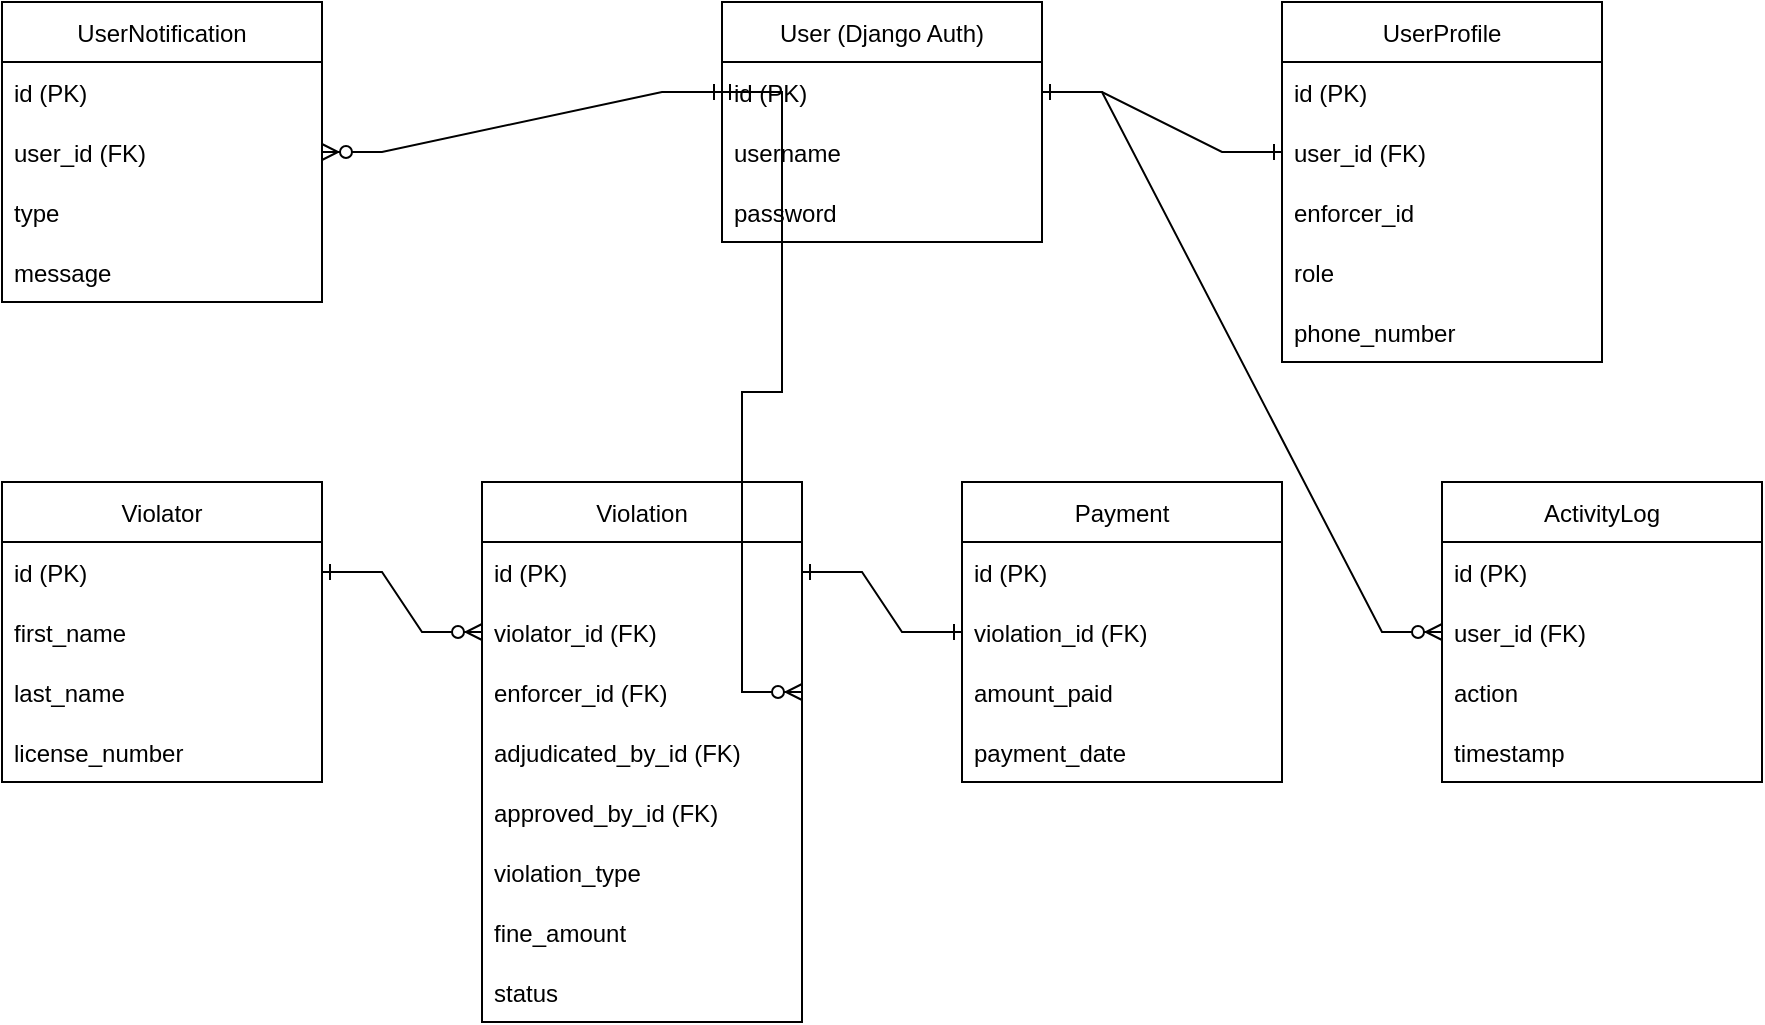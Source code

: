 <?xml version="1.0" encoding="UTF-8"?>
<mxfile version="21.1.1">
  <diagram id="traffic-violation-erd" name="Traffic Violation System ERD">
    <mxGraphModel dx="1200" dy="1000" grid="1" gridSize="10" guides="1" tooltips="1" connect="1" arrows="1" fold="1" page="1" pageScale="1" pageWidth="1100" pageHeight="850">
      <root>
        <mxCell id="0"/>
        <mxCell id="1" parent="0"/>
        
        <!-- User -->
        <mxCell id="2" value="User (Django Auth)" style="swimlane;fontStyle=0;childLayout=stackLayout;horizontal=1;startSize=30;horizontalStack=0;resizeParent=1;resizeParentMax=0;resizeLast=0;collapsible=1;marginBottom=0;" vertex="1" parent="1">
          <mxGeometry x="400" y="40" width="160" height="120" as="geometry"/>
        </mxCell>
        <mxCell id="3" value="id (PK)" style="text;strokeColor=none;fillColor=none;align=left;verticalAlign=middle;spacingLeft=4;spacingRight=4;overflow=hidden;points=[[0,0.5],[1,0.5]];portConstraint=eastwest;rotatable=0;" vertex="1" parent="2">
          <mxGeometry y="30" width="160" height="30" as="geometry"/>
        </mxCell>
        <mxCell id="4" value="username" style="text;strokeColor=none;fillColor=none;align=left;verticalAlign=middle;spacingLeft=4;spacingRight=4;overflow=hidden;points=[[0,0.5],[1,0.5]];portConstraint=eastwest;rotatable=0;" vertex="1" parent="2">
          <mxGeometry y="60" width="160" height="30" as="geometry"/>
        </mxCell>
        <mxCell id="5" value="password" style="text;strokeColor=none;fillColor=none;align=left;verticalAlign=middle;spacingLeft=4;spacingRight=4;overflow=hidden;points=[[0,0.5],[1,0.5]];portConstraint=eastwest;rotatable=0;" vertex="1" parent="2">
          <mxGeometry y="90" width="160" height="30" as="geometry"/>
        </mxCell>

        <!-- UserProfile -->
        <mxCell id="6" value="UserProfile" style="swimlane;fontStyle=0;childLayout=stackLayout;horizontal=1;startSize=30;horizontalStack=0;resizeParent=1;resizeParentMax=0;resizeLast=0;collapsible=1;marginBottom=0;" vertex="1" parent="1">
          <mxGeometry x="680" y="40" width="160" height="180" as="geometry"/>
        </mxCell>
        <mxCell id="7" value="id (PK)" style="text;strokeColor=none;fillColor=none;align=left;verticalAlign=middle;spacingLeft=4;spacingRight=4;overflow=hidden;points=[[0,0.5],[1,0.5]];portConstraint=eastwest;rotatable=0;" vertex="1" parent="6">
          <mxGeometry y="30" width="160" height="30" as="geometry"/>
        </mxCell>
        <mxCell id="8" value="user_id (FK)" style="text;strokeColor=none;fillColor=none;align=left;verticalAlign=middle;spacingLeft=4;spacingRight=4;overflow=hidden;points=[[0,0.5],[1,0.5]];portConstraint=eastwest;rotatable=0;" vertex="1" parent="6">
          <mxGeometry y="60" width="160" height="30" as="geometry"/>
        </mxCell>
        <mxCell id="9" value="enforcer_id" style="text;strokeColor=none;fillColor=none;align=left;verticalAlign=middle;spacingLeft=4;spacingRight=4;overflow=hidden;points=[[0,0.5],[1,0.5]];portConstraint=eastwest;rotatable=0;" vertex="1" parent="6">
          <mxGeometry y="90" width="160" height="30" as="geometry"/>
        </mxCell>
        <mxCell id="10" value="role" style="text;strokeColor=none;fillColor=none;align=left;verticalAlign=middle;spacingLeft=4;spacingRight=4;overflow=hidden;points=[[0,0.5],[1,0.5]];portConstraint=eastwest;rotatable=0;" vertex="1" parent="6">
          <mxGeometry y="120" width="160" height="30" as="geometry"/>
        </mxCell>
        <mxCell id="11" value="phone_number" style="text;strokeColor=none;fillColor=none;align=left;verticalAlign=middle;spacingLeft=4;spacingRight=4;overflow=hidden;points=[[0,0.5],[1,0.5]];portConstraint=eastwest;rotatable=0;" vertex="1" parent="6">
          <mxGeometry y="150" width="160" height="30" as="geometry"/>
        </mxCell>

        <!-- Violator -->
        <mxCell id="12" value="Violator" style="swimlane;fontStyle=0;childLayout=stackLayout;horizontal=1;startSize=30;horizontalStack=0;resizeParent=1;resizeParentMax=0;resizeLast=0;collapsible=1;marginBottom=0;" vertex="1" parent="1">
          <mxGeometry x="40" y="280" width="160" height="150" as="geometry"/>
        </mxCell>
        <mxCell id="13" value="id (PK)" style="text;strokeColor=none;fillColor=none;align=left;verticalAlign=middle;spacingLeft=4;spacingRight=4;overflow=hidden;points=[[0,0.5],[1,0.5]];portConstraint=eastwest;rotatable=0;" vertex="1" parent="12">
          <mxGeometry y="30" width="160" height="30" as="geometry"/>
        </mxCell>
        <mxCell id="14" value="first_name" style="text;strokeColor=none;fillColor=none;align=left;verticalAlign=middle;spacingLeft=4;spacingRight=4;overflow=hidden;points=[[0,0.5],[1,0.5]];portConstraint=eastwest;rotatable=0;" vertex="1" parent="12">
          <mxGeometry y="60" width="160" height="30" as="geometry"/>
        </mxCell>
        <mxCell id="15" value="last_name" style="text;strokeColor=none;fillColor=none;align=left;verticalAlign=middle;spacingLeft=4;spacingRight=4;overflow=hidden;points=[[0,0.5],[1,0.5]];portConstraint=eastwest;rotatable=0;" vertex="1" parent="12">
          <mxGeometry y="90" width="160" height="30" as="geometry"/>
        </mxCell>
        <mxCell id="16" value="license_number" style="text;strokeColor=none;fillColor=none;align=left;verticalAlign=middle;spacingLeft=4;spacingRight=4;overflow=hidden;points=[[0,0.5],[1,0.5]];portConstraint=eastwest;rotatable=0;" vertex="1" parent="12">
          <mxGeometry y="120" width="160" height="30" as="geometry"/>
        </mxCell>

        <!-- Violation -->
        <mxCell id="17" value="Violation" style="swimlane;fontStyle=0;childLayout=stackLayout;horizontal=1;startSize=30;horizontalStack=0;resizeParent=1;resizeParentMax=0;resizeLast=0;collapsible=1;marginBottom=0;" vertex="1" parent="1">
          <mxGeometry x="280" y="280" width="160" height="270" as="geometry"/>
        </mxCell>
        <mxCell id="18" value="id (PK)" style="text;strokeColor=none;fillColor=none;align=left;verticalAlign=middle;spacingLeft=4;spacingRight=4;overflow=hidden;points=[[0,0.5],[1,0.5]];portConstraint=eastwest;rotatable=0;" vertex="1" parent="17">
          <mxGeometry y="30" width="160" height="30" as="geometry"/>
        </mxCell>
        <mxCell id="19" value="violator_id (FK)" style="text;strokeColor=none;fillColor=none;align=left;verticalAlign=middle;spacingLeft=4;spacingRight=4;overflow=hidden;points=[[0,0.5],[1,0.5]];portConstraint=eastwest;rotatable=0;" vertex="1" parent="17">
          <mxGeometry y="60" width="160" height="30" as="geometry"/>
        </mxCell>
        <mxCell id="20" value="enforcer_id (FK)" style="text;strokeColor=none;fillColor=none;align=left;verticalAlign=middle;spacingLeft=4;spacingRight=4;overflow=hidden;points=[[0,0.5],[1,0.5]];portConstraint=eastwest;rotatable=0;" vertex="1" parent="17">
          <mxGeometry y="90" width="160" height="30" as="geometry"/>
        </mxCell>
        <mxCell id="21" value="adjudicated_by_id (FK)" style="text;strokeColor=none;fillColor=none;align=left;verticalAlign=middle;spacingLeft=4;spacingRight=4;overflow=hidden;points=[[0,0.5],[1,0.5]];portConstraint=eastwest;rotatable=0;" vertex="1" parent="17">
          <mxGeometry y="120" width="160" height="30" as="geometry"/>
        </mxCell>
        <mxCell id="22" value="approved_by_id (FK)" style="text;strokeColor=none;fillColor=none;align=left;verticalAlign=middle;spacingLeft=4;spacingRight=4;overflow=hidden;points=[[0,0.5],[1,0.5]];portConstraint=eastwest;rotatable=0;" vertex="1" parent="17">
          <mxGeometry y="150" width="160" height="30" as="geometry"/>
        </mxCell>
        <mxCell id="23" value="violation_type" style="text;strokeColor=none;fillColor=none;align=left;verticalAlign=middle;spacingLeft=4;spacingRight=4;overflow=hidden;points=[[0,0.5],[1,0.5]];portConstraint=eastwest;rotatable=0;" vertex="1" parent="17">
          <mxGeometry y="180" width="160" height="30" as="geometry"/>
        </mxCell>
        <mxCell id="24" value="fine_amount" style="text;strokeColor=none;fillColor=none;align=left;verticalAlign=middle;spacingLeft=4;spacingRight=4;overflow=hidden;points=[[0,0.5],[1,0.5]];portConstraint=eastwest;rotatable=0;" vertex="1" parent="17">
          <mxGeometry y="210" width="160" height="30" as="geometry"/>
        </mxCell>
        <mxCell id="25" value="status" style="text;strokeColor=none;fillColor=none;align=left;verticalAlign=middle;spacingLeft=4;spacingRight=4;overflow=hidden;points=[[0,0.5],[1,0.5]];portConstraint=eastwest;rotatable=0;" vertex="1" parent="17">
          <mxGeometry y="240" width="160" height="30" as="geometry"/>
        </mxCell>

        <!-- Payment -->
        <mxCell id="26" value="Payment" style="swimlane;fontStyle=0;childLayout=stackLayout;horizontal=1;startSize=30;horizontalStack=0;resizeParent=1;resizeParentMax=0;resizeLast=0;collapsible=1;marginBottom=0;" vertex="1" parent="1">
          <mxGeometry x="520" y="280" width="160" height="150" as="geometry"/>
        </mxCell>
        <mxCell id="27" value="id (PK)" style="text;strokeColor=none;fillColor=none;align=left;verticalAlign=middle;spacingLeft=4;spacingRight=4;overflow=hidden;points=[[0,0.5],[1,0.5]];portConstraint=eastwest;rotatable=0;" vertex="1" parent="26">
          <mxGeometry y="30" width="160" height="30" as="geometry"/>
        </mxCell>
        <mxCell id="28" value="violation_id (FK)" style="text;strokeColor=none;fillColor=none;align=left;verticalAlign=middle;spacingLeft=4;spacingRight=4;overflow=hidden;points=[[0,0.5],[1,0.5]];portConstraint=eastwest;rotatable=0;" vertex="1" parent="26">
          <mxGeometry y="60" width="160" height="30" as="geometry"/>
        </mxCell>
        <mxCell id="29" value="amount_paid" style="text;strokeColor=none;fillColor=none;align=left;verticalAlign=middle;spacingLeft=4;spacingRight=4;overflow=hidden;points=[[0,0.5],[1,0.5]];portConstraint=eastwest;rotatable=0;" vertex="1" parent="26">
          <mxGeometry y="90" width="160" height="30" as="geometry"/>
        </mxCell>
        <mxCell id="30" value="payment_date" style="text;strokeColor=none;fillColor=none;align=left;verticalAlign=middle;spacingLeft=4;spacingRight=4;overflow=hidden;points=[[0,0.5],[1,0.5]];portConstraint=eastwest;rotatable=0;" vertex="1" parent="26">
          <mxGeometry y="120" width="160" height="30" as="geometry"/>
        </mxCell>

        <!-- UserNotification -->
        <mxCell id="31" value="UserNotification" style="swimlane;fontStyle=0;childLayout=stackLayout;horizontal=1;startSize=30;horizontalStack=0;resizeParent=1;resizeParentMax=0;resizeLast=0;collapsible=1;marginBottom=0;" vertex="1" parent="1">
          <mxGeometry x="40" y="40" width="160" height="150" as="geometry"/>
        </mxCell>
        <mxCell id="32" value="id (PK)" style="text;strokeColor=none;fillColor=none;align=left;verticalAlign=middle;spacingLeft=4;spacingRight=4;overflow=hidden;points=[[0,0.5],[1,0.5]];portConstraint=eastwest;rotatable=0;" vertex="1" parent="31">
          <mxGeometry y="30" width="160" height="30" as="geometry"/>
        </mxCell>
        <mxCell id="33" value="user_id (FK)" style="text;strokeColor=none;fillColor=none;align=left;verticalAlign=middle;spacingLeft=4;spacingRight=4;overflow=hidden;points=[[0,0.5],[1,0.5]];portConstraint=eastwest;rotatable=0;" vertex="1" parent="31">
          <mxGeometry y="60" width="160" height="30" as="geometry"/>
        </mxCell>
        <mxCell id="34" value="type" style="text;strokeColor=none;fillColor=none;align=left;verticalAlign=middle;spacingLeft=4;spacingRight=4;overflow=hidden;points=[[0,0.5],[1,0.5]];portConstraint=eastwest;rotatable=0;" vertex="1" parent="31">
          <mxGeometry y="90" width="160" height="30" as="geometry"/>
        </mxCell>
        <mxCell id="35" value="message" style="text;strokeColor=none;fillColor=none;align=left;verticalAlign=middle;spacingLeft=4;spacingRight=4;overflow=hidden;points=[[0,0.5],[1,0.5]];portConstraint=eastwest;rotatable=0;" vertex="1" parent="31">
          <mxGeometry y="120" width="160" height="30" as="geometry"/>
        </mxCell>

        <!-- ActivityLog -->
        <mxCell id="36" value="ActivityLog" style="swimlane;fontStyle=0;childLayout=stackLayout;horizontal=1;startSize=30;horizontalStack=0;resizeParent=1;resizeParentMax=0;resizeLast=0;collapsible=1;marginBottom=0;" vertex="1" parent="1">
          <mxGeometry x="760" y="280" width="160" height="150" as="geometry"/>
        </mxCell>
        <mxCell id="37" value="id (PK)" style="text;strokeColor=none;fillColor=none;align=left;verticalAlign=middle;spacingLeft=4;spacingRight=4;overflow=hidden;points=[[0,0.5],[1,0.5]];portConstraint=eastwest;rotatable=0;" vertex="1" parent="36">
          <mxGeometry y="30" width="160" height="30" as="geometry"/>
        </mxCell>
        <mxCell id="38" value="user_id (FK)" style="text;strokeColor=none;fillColor=none;align=left;verticalAlign=middle;spacingLeft=4;spacingRight=4;overflow=hidden;points=[[0,0.5],[1,0.5]];portConstraint=eastwest;rotatable=0;" vertex="1" parent="36">
          <mxGeometry y="60" width="160" height="30" as="geometry"/>
        </mxCell>
        <mxCell id="39" value="action" style="text;strokeColor=none;fillColor=none;align=left;verticalAlign=middle;spacingLeft=4;spacingRight=4;overflow=hidden;points=[[0,0.5],[1,0.5]];portConstraint=eastwest;rotatable=0;" vertex="1" parent="36">
          <mxGeometry y="90" width="160" height="30" as="geometry"/>
        </mxCell>
        <mxCell id="40" value="timestamp" style="text;strokeColor=none;fillColor=none;align=left;verticalAlign=middle;spacingLeft=4;spacingRight=4;overflow=hidden;points=[[0,0.5],[1,0.5]];portConstraint=eastwest;rotatable=0;" vertex="1" parent="36">
          <mxGeometry y="120" width="160" height="30" as="geometry"/>
        </mxCell>

        <!-- Relationships -->
        <!-- User - UserProfile (1:1) -->
        <mxCell id="41" value="" style="edgeStyle=entityRelationEdgeStyle;fontSize=12;html=1;endArrow=ERone;startArrow=ERone;rounded=0;exitX=1;exitY=0.5;exitDx=0;exitDy=0;entryX=0;entryY=0.5;entryDx=0;entryDy=0;" edge="1" parent="1" source="3" target="8">
          <mxGeometry width="100" height="100" relative="1" as="geometry"/>
        </mxCell>

        <!-- User - UserNotification (1:N) -->
        <mxCell id="42" value="" style="edgeStyle=entityRelationEdgeStyle;fontSize=12;html=1;endArrow=ERzeroToMany;startArrow=ERone;rounded=0;exitX=0;exitY=0.5;exitDx=0;exitDy=0;entryX=1;entryY=0.5;entryDx=0;entryDy=0;" edge="1" parent="1" source="3" target="33">
          <mxGeometry width="100" height="100" relative="1" as="geometry"/>
        </mxCell>

        <!-- User - ActivityLog (1:N) -->
        <mxCell id="43" value="" style="edgeStyle=entityRelationEdgeStyle;fontSize=12;html=1;endArrow=ERzeroToMany;startArrow=ERone;rounded=0;exitX=1;exitY=0.5;exitDx=0;exitDy=0;entryX=0;entryY=0.5;entryDx=0;entryDy=0;" edge="1" parent="1" source="3" target="38">
          <mxGeometry width="100" height="100" relative="1" as="geometry"/>
        </mxCell>

        <!-- Violator - Violation (1:N) -->
        <mxCell id="44" value="" style="edgeStyle=entityRelationEdgeStyle;fontSize=12;html=1;endArrow=ERzeroToMany;startArrow=ERone;rounded=0;exitX=1;exitY=0.5;exitDx=0;exitDy=0;entryX=0;entryY=0.5;entryDx=0;entryDy=0;" edge="1" parent="1" source="13" target="19">
          <mxGeometry width="100" height="100" relative="1" as="geometry"/>
        </mxCell>

        <!-- User (Enforcer) - Violation (1:N) -->
        <mxCell id="45" value="" style="edgeStyle=entityRelationEdgeStyle;fontSize=12;html=1;endArrow=ERzeroToMany;startArrow=ERone;rounded=0;exitX=0;exitY=0.5;exitDx=0;exitDy=0;entryX=1;entryY=0.5;entryDx=0;entryDy=0;" edge="1" parent="1" source="3" target="20">
          <mxGeometry width="100" height="100" relative="1" as="geometry"/>
        </mxCell>

        <!-- Violation - Payment (1:1) -->
        <mxCell id="46" value="" style="edgeStyle=entityRelationEdgeStyle;fontSize=12;html=1;endArrow=ERone;startArrow=ERone;rounded=0;exitX=1;exitY=0.5;exitDx=0;exitDy=0;entryX=0;entryY=0.5;entryDx=0;entryDy=0;" edge="1" parent="1" source="18" target="28">
          <mxGeometry width="100" height="100" relative="1" as="geometry"/>
        </mxCell>

      </root>
    </mxGraphModel>
  </diagram>
</mxfile> 